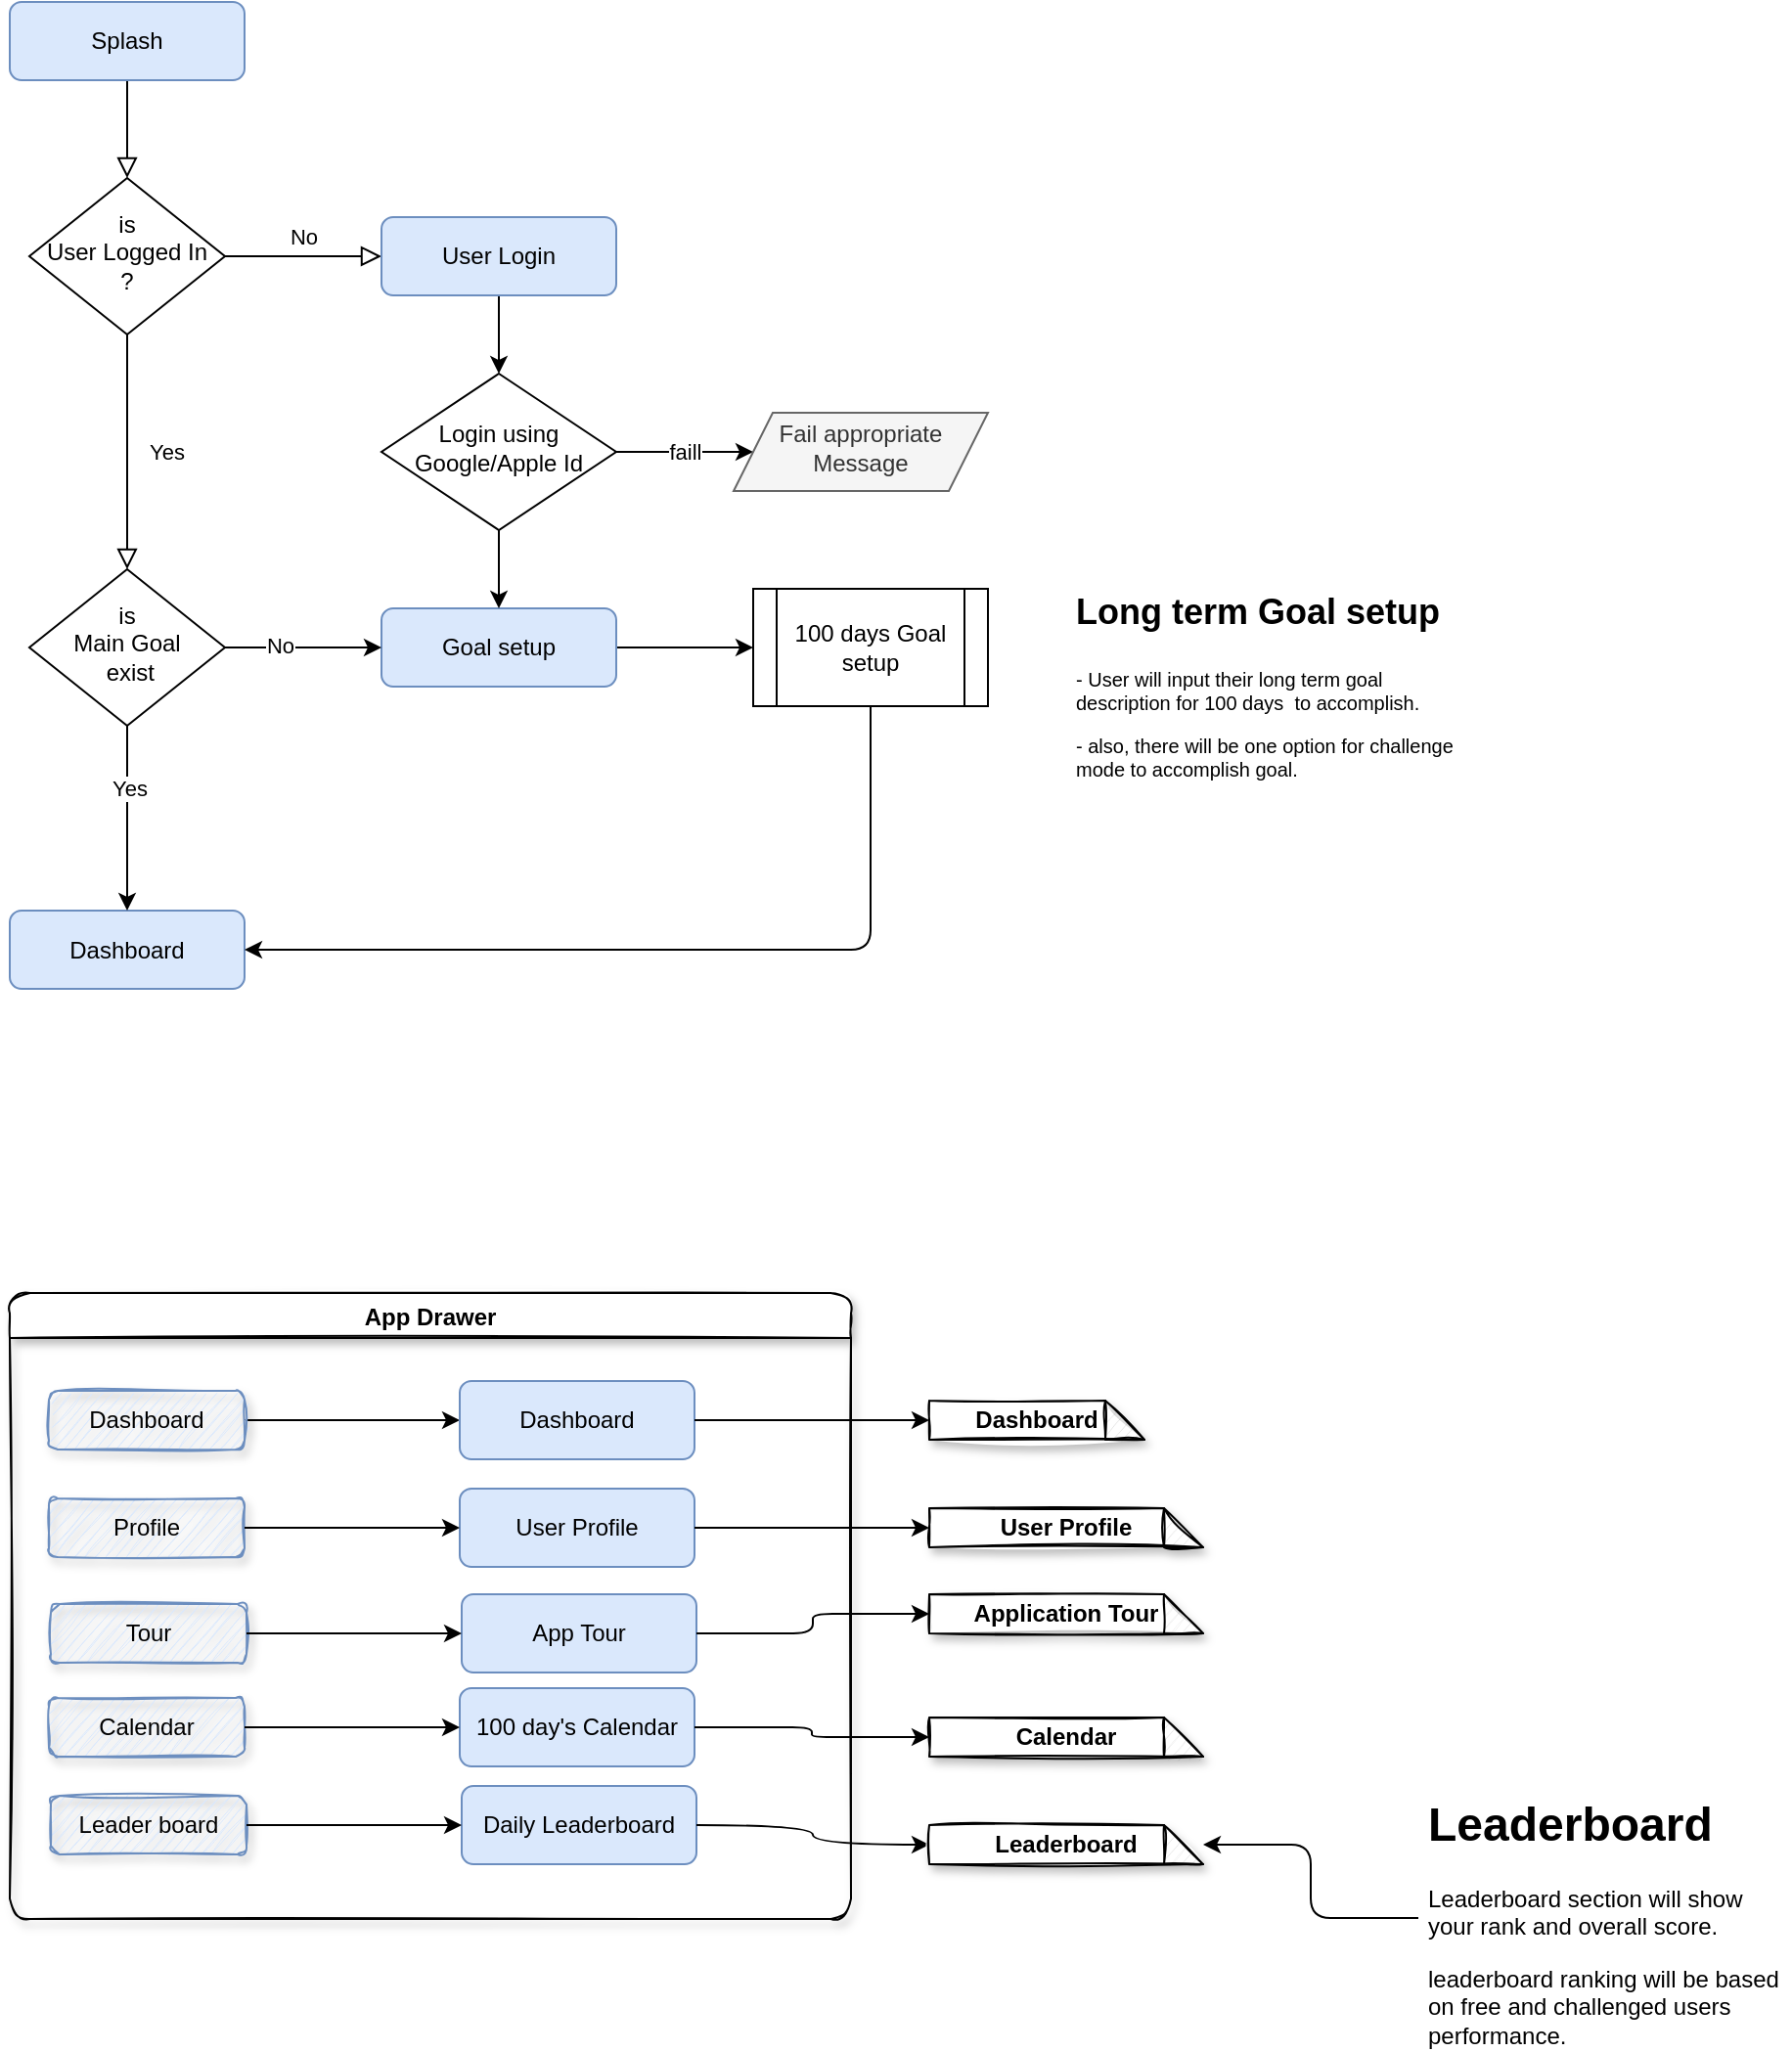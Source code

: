 <mxfile version="14.8.4" type="github" pages="2">
  <diagram id="C5RBs43oDa-KdzZeNtuy" name="Page-1">
    <mxGraphModel dx="829" dy="501" grid="1" gridSize="10" guides="1" tooltips="1" connect="1" arrows="1" fold="1" page="1" pageScale="1" pageWidth="827" pageHeight="1169" math="0" shadow="0">
      <root>
        <mxCell id="WIyWlLk6GJQsqaUBKTNV-0" />
        <mxCell id="WIyWlLk6GJQsqaUBKTNV-1" parent="WIyWlLk6GJQsqaUBKTNV-0" />
        <mxCell id="WIyWlLk6GJQsqaUBKTNV-2" value="" style="rounded=1;html=1;jettySize=auto;orthogonalLoop=1;fontSize=11;endArrow=block;endFill=0;endSize=8;strokeWidth=1;shadow=0;labelBackgroundColor=none;edgeStyle=orthogonalEdgeStyle;" parent="WIyWlLk6GJQsqaUBKTNV-1" source="WIyWlLk6GJQsqaUBKTNV-3" target="WIyWlLk6GJQsqaUBKTNV-6" edge="1">
          <mxGeometry relative="1" as="geometry" />
        </mxCell>
        <mxCell id="WIyWlLk6GJQsqaUBKTNV-3" value="Splash" style="rounded=1;whiteSpace=wrap;html=1;fontSize=12;glass=0;strokeWidth=1;shadow=0;fillColor=#dae8fc;strokeColor=#6c8ebf;" parent="WIyWlLk6GJQsqaUBKTNV-1" vertex="1">
          <mxGeometry x="160" y="80" width="120" height="40" as="geometry" />
        </mxCell>
        <mxCell id="WIyWlLk6GJQsqaUBKTNV-4" value="Yes" style="rounded=1;html=1;jettySize=auto;orthogonalLoop=1;fontSize=11;endArrow=block;endFill=0;endSize=8;strokeWidth=1;shadow=0;labelBackgroundColor=none;edgeStyle=orthogonalEdgeStyle;entryX=0.5;entryY=0;entryDx=0;entryDy=0;entryPerimeter=0;" parent="WIyWlLk6GJQsqaUBKTNV-1" source="WIyWlLk6GJQsqaUBKTNV-6" target="AL4Si43PXEjxfvqcPq0g-20" edge="1">
          <mxGeometry y="20" relative="1" as="geometry">
            <mxPoint as="offset" />
            <mxPoint x="220" y="290" as="targetPoint" />
          </mxGeometry>
        </mxCell>
        <mxCell id="WIyWlLk6GJQsqaUBKTNV-5" value="No" style="edgeStyle=orthogonalEdgeStyle;rounded=1;html=1;jettySize=auto;orthogonalLoop=1;fontSize=11;endArrow=block;endFill=0;endSize=8;strokeWidth=1;shadow=0;labelBackgroundColor=none;" parent="WIyWlLk6GJQsqaUBKTNV-1" source="WIyWlLk6GJQsqaUBKTNV-6" target="WIyWlLk6GJQsqaUBKTNV-7" edge="1">
          <mxGeometry y="10" relative="1" as="geometry">
            <mxPoint as="offset" />
          </mxGeometry>
        </mxCell>
        <mxCell id="WIyWlLk6GJQsqaUBKTNV-6" value="is &lt;br&gt;User Logged In ?" style="rhombus;whiteSpace=wrap;html=1;shadow=0;fontFamily=Helvetica;fontSize=12;align=center;strokeWidth=1;spacing=6;spacingTop=-4;" parent="WIyWlLk6GJQsqaUBKTNV-1" vertex="1">
          <mxGeometry x="170" y="170" width="100" height="80" as="geometry" />
        </mxCell>
        <mxCell id="AL4Si43PXEjxfvqcPq0g-19" style="edgeStyle=orthogonalEdgeStyle;rounded=1;orthogonalLoop=1;jettySize=auto;html=1;exitX=0.5;exitY=1;exitDx=0;exitDy=0;entryX=0.5;entryY=0;entryDx=0;entryDy=0;" parent="WIyWlLk6GJQsqaUBKTNV-1" source="WIyWlLk6GJQsqaUBKTNV-7" target="AL4Si43PXEjxfvqcPq0g-14" edge="1">
          <mxGeometry relative="1" as="geometry" />
        </mxCell>
        <mxCell id="WIyWlLk6GJQsqaUBKTNV-7" value="User Login" style="rounded=1;whiteSpace=wrap;html=1;fontSize=12;glass=0;strokeWidth=1;shadow=0;fillColor=#dae8fc;strokeColor=#6c8ebf;" parent="WIyWlLk6GJQsqaUBKTNV-1" vertex="1">
          <mxGeometry x="350" y="190" width="120" height="40" as="geometry" />
        </mxCell>
        <mxCell id="AL4Si43PXEjxfvqcPq0g-0" value="Dashboard" style="rounded=1;whiteSpace=wrap;html=1;fontSize=12;glass=0;strokeWidth=1;shadow=0;fillColor=#dae8fc;strokeColor=#6c8ebf;" parent="WIyWlLk6GJQsqaUBKTNV-1" vertex="1">
          <mxGeometry x="160" y="544.5" width="120" height="40" as="geometry" />
        </mxCell>
        <mxCell id="AL4Si43PXEjxfvqcPq0g-28" style="edgeStyle=orthogonalEdgeStyle;rounded=0;orthogonalLoop=1;jettySize=auto;html=1;entryX=0;entryY=0.5;entryDx=0;entryDy=0;" parent="WIyWlLk6GJQsqaUBKTNV-1" source="AL4Si43PXEjxfvqcPq0g-13" target="AL4Si43PXEjxfvqcPq0g-27" edge="1">
          <mxGeometry relative="1" as="geometry" />
        </mxCell>
        <mxCell id="AL4Si43PXEjxfvqcPq0g-13" value="Goal setup" style="rounded=1;whiteSpace=wrap;html=1;fontSize=12;glass=0;strokeWidth=1;shadow=0;fillColor=#dae8fc;strokeColor=#6c8ebf;" parent="WIyWlLk6GJQsqaUBKTNV-1" vertex="1">
          <mxGeometry x="350" y="390" width="120" height="40" as="geometry" />
        </mxCell>
        <mxCell id="AL4Si43PXEjxfvqcPq0g-17" value="faill" style="edgeStyle=orthogonalEdgeStyle;rounded=1;orthogonalLoop=1;jettySize=auto;html=1;" parent="WIyWlLk6GJQsqaUBKTNV-1" source="AL4Si43PXEjxfvqcPq0g-14" target="AL4Si43PXEjxfvqcPq0g-16" edge="1">
          <mxGeometry relative="1" as="geometry" />
        </mxCell>
        <mxCell id="AL4Si43PXEjxfvqcPq0g-18" style="edgeStyle=orthogonalEdgeStyle;rounded=1;orthogonalLoop=1;jettySize=auto;html=1;entryX=0.5;entryY=0;entryDx=0;entryDy=0;" parent="WIyWlLk6GJQsqaUBKTNV-1" source="AL4Si43PXEjxfvqcPq0g-14" target="AL4Si43PXEjxfvqcPq0g-13" edge="1">
          <mxGeometry relative="1" as="geometry" />
        </mxCell>
        <mxCell id="AL4Si43PXEjxfvqcPq0g-14" value="Login using Google/Apple Id" style="rhombus;whiteSpace=wrap;html=1;shadow=0;fontFamily=Helvetica;fontSize=12;align=center;strokeWidth=1;spacing=6;spacingTop=-4;" parent="WIyWlLk6GJQsqaUBKTNV-1" vertex="1">
          <mxGeometry x="350" y="270" width="120" height="80" as="geometry" />
        </mxCell>
        <mxCell id="AL4Si43PXEjxfvqcPq0g-16" value="Fail appropriate Message" style="shape=parallelogram;perimeter=parallelogramPerimeter;whiteSpace=wrap;html=1;fixedSize=1;shadow=0;strokeWidth=1;spacing=6;spacingTop=-4;fillColor=#f5f5f5;strokeColor=#666666;fontColor=#333333;" parent="WIyWlLk6GJQsqaUBKTNV-1" vertex="1">
          <mxGeometry x="530" y="290" width="130" height="40" as="geometry" />
        </mxCell>
        <mxCell id="AL4Si43PXEjxfvqcPq0g-23" style="edgeStyle=orthogonalEdgeStyle;rounded=1;orthogonalLoop=1;jettySize=auto;html=1;exitX=0.5;exitY=1;exitDx=0;exitDy=0;entryX=0.5;entryY=0;entryDx=0;entryDy=0;" parent="WIyWlLk6GJQsqaUBKTNV-1" source="AL4Si43PXEjxfvqcPq0g-20" target="AL4Si43PXEjxfvqcPq0g-0" edge="1">
          <mxGeometry relative="1" as="geometry" />
        </mxCell>
        <mxCell id="AL4Si43PXEjxfvqcPq0g-24" value="Yes" style="edgeLabel;html=1;align=center;verticalAlign=middle;resizable=0;points=[];" parent="AL4Si43PXEjxfvqcPq0g-23" vertex="1" connectable="0">
          <mxGeometry x="-0.336" y="1" relative="1" as="geometry">
            <mxPoint as="offset" />
          </mxGeometry>
        </mxCell>
        <mxCell id="AL4Si43PXEjxfvqcPq0g-25" style="edgeStyle=orthogonalEdgeStyle;rounded=1;orthogonalLoop=1;jettySize=auto;html=1;entryX=0;entryY=0.5;entryDx=0;entryDy=0;" parent="WIyWlLk6GJQsqaUBKTNV-1" source="AL4Si43PXEjxfvqcPq0g-20" target="AL4Si43PXEjxfvqcPq0g-13" edge="1">
          <mxGeometry relative="1" as="geometry" />
        </mxCell>
        <mxCell id="AL4Si43PXEjxfvqcPq0g-26" value="No" style="edgeLabel;html=1;align=center;verticalAlign=middle;resizable=0;points=[];" parent="AL4Si43PXEjxfvqcPq0g-25" vertex="1" connectable="0">
          <mxGeometry x="-0.3" y="1" relative="1" as="geometry">
            <mxPoint as="offset" />
          </mxGeometry>
        </mxCell>
        <mxCell id="AL4Si43PXEjxfvqcPq0g-20" value="is&lt;br&gt;Main Goal&lt;br&gt;&amp;nbsp;exist" style="rhombus;whiteSpace=wrap;html=1;shadow=0;fontFamily=Helvetica;fontSize=12;align=center;strokeWidth=1;spacing=6;spacingTop=-4;" parent="WIyWlLk6GJQsqaUBKTNV-1" vertex="1">
          <mxGeometry x="170" y="370" width="100" height="80" as="geometry" />
        </mxCell>
        <mxCell id="AL4Si43PXEjxfvqcPq0g-29" style="edgeStyle=orthogonalEdgeStyle;rounded=1;orthogonalLoop=1;jettySize=auto;html=1;exitX=0.5;exitY=1;exitDx=0;exitDy=0;entryX=1;entryY=0.5;entryDx=0;entryDy=0;" parent="WIyWlLk6GJQsqaUBKTNV-1" source="AL4Si43PXEjxfvqcPq0g-27" target="AL4Si43PXEjxfvqcPq0g-0" edge="1">
          <mxGeometry relative="1" as="geometry" />
        </mxCell>
        <mxCell id="AL4Si43PXEjxfvqcPq0g-27" value="100 days Goal setup" style="shape=process;whiteSpace=wrap;html=1;backgroundOutline=1;" parent="WIyWlLk6GJQsqaUBKTNV-1" vertex="1">
          <mxGeometry x="540" y="380" width="120" height="60" as="geometry" />
        </mxCell>
        <mxCell id="AL4Si43PXEjxfvqcPq0g-30" value="&lt;h1&gt;&lt;font style=&quot;font-size: 18px&quot;&gt;Long term Goal setup&lt;/font&gt;&lt;/h1&gt;&lt;p style=&quot;font-size: 10px&quot;&gt;&lt;font style=&quot;font-size: 10px&quot;&gt;- User will input their long term goal description for 100 days&amp;nbsp; to accomplish.&lt;/font&gt;&lt;/p&gt;&lt;p style=&quot;font-size: 10px&quot;&gt;&lt;font style=&quot;font-size: 10px&quot;&gt;- also, there will be one option for challenge mode to accomplish goal.&lt;/font&gt;&lt;/p&gt;" style="text;html=1;strokeColor=none;fillColor=none;spacing=5;spacingTop=-20;whiteSpace=wrap;overflow=hidden;rounded=0;" parent="WIyWlLk6GJQsqaUBKTNV-1" vertex="1">
          <mxGeometry x="700" y="370" width="210" height="110" as="geometry" />
        </mxCell>
        <mxCell id="AL4Si43PXEjxfvqcPq0g-37" value="App Drawer" style="swimlane;rounded=1;shadow=1;glass=0;sketch=1;" parent="WIyWlLk6GJQsqaUBKTNV-1" vertex="1">
          <mxGeometry x="160" y="740" width="430" height="320" as="geometry">
            <mxRectangle x="170" y="840" width="130" height="23" as="alternateBounds" />
          </mxGeometry>
        </mxCell>
        <mxCell id="AL4Si43PXEjxfvqcPq0g-42" style="edgeStyle=orthogonalEdgeStyle;orthogonalLoop=1;jettySize=auto;html=1;exitX=1;exitY=0.5;exitDx=0;exitDy=0;entryX=0;entryY=0.5;entryDx=0;entryDy=0;curved=1;" parent="AL4Si43PXEjxfvqcPq0g-37" source="AL4Si43PXEjxfvqcPq0g-6" target="AL4Si43PXEjxfvqcPq0g-41" edge="1">
          <mxGeometry relative="1" as="geometry" />
        </mxCell>
        <mxCell id="AL4Si43PXEjxfvqcPq0g-6" value="Dashboard" style="whiteSpace=wrap;html=1;fillColor=#dae8fc;strokeColor=#6c8ebf;rounded=1;glass=0;shadow=1;sketch=1;" parent="AL4Si43PXEjxfvqcPq0g-37" vertex="1">
          <mxGeometry x="20" y="50" width="100" height="30" as="geometry" />
        </mxCell>
        <mxCell id="AL4Si43PXEjxfvqcPq0g-41" value="Dashboard" style="rounded=1;whiteSpace=wrap;html=1;fontSize=12;glass=0;strokeWidth=1;shadow=0;fillColor=#dae8fc;strokeColor=#6c8ebf;" parent="AL4Si43PXEjxfvqcPq0g-37" vertex="1">
          <mxGeometry x="230" y="45" width="120" height="40" as="geometry" />
        </mxCell>
        <mxCell id="AL4Si43PXEjxfvqcPq0g-49" value="Calendar" style="whiteSpace=wrap;html=1;fillColor=#dae8fc;strokeColor=#6c8ebf;rounded=1;glass=0;shadow=1;sketch=1;" parent="AL4Si43PXEjxfvqcPq0g-37" vertex="1">
          <mxGeometry x="20" y="207" width="100" height="30" as="geometry" />
        </mxCell>
        <mxCell id="AL4Si43PXEjxfvqcPq0g-50" value="100 day&#39;s Calendar" style="rounded=1;whiteSpace=wrap;html=1;fontSize=12;glass=0;strokeWidth=1;shadow=0;fillColor=#dae8fc;strokeColor=#6c8ebf;" parent="AL4Si43PXEjxfvqcPq0g-37" vertex="1">
          <mxGeometry x="230" y="202" width="120" height="40" as="geometry" />
        </mxCell>
        <mxCell id="AL4Si43PXEjxfvqcPq0g-48" style="edgeStyle=orthogonalEdgeStyle;orthogonalLoop=1;jettySize=auto;html=1;exitX=1;exitY=0.5;exitDx=0;exitDy=0;entryX=0;entryY=0.5;entryDx=0;entryDy=0;curved=1;" parent="AL4Si43PXEjxfvqcPq0g-37" source="AL4Si43PXEjxfvqcPq0g-49" target="AL4Si43PXEjxfvqcPq0g-50" edge="1">
          <mxGeometry relative="1" as="geometry" />
        </mxCell>
        <mxCell id="AL4Si43PXEjxfvqcPq0g-44" value="Tour" style="whiteSpace=wrap;html=1;fillColor=#dae8fc;strokeColor=#6c8ebf;rounded=1;glass=0;shadow=1;sketch=1;" parent="AL4Si43PXEjxfvqcPq0g-37" vertex="1">
          <mxGeometry x="21" y="159" width="100" height="30" as="geometry" />
        </mxCell>
        <mxCell id="AL4Si43PXEjxfvqcPq0g-45" value="App Tour" style="rounded=1;whiteSpace=wrap;html=1;fontSize=12;glass=0;strokeWidth=1;shadow=0;fillColor=#dae8fc;strokeColor=#6c8ebf;" parent="AL4Si43PXEjxfvqcPq0g-37" vertex="1">
          <mxGeometry x="231" y="154" width="120" height="40" as="geometry" />
        </mxCell>
        <mxCell id="AL4Si43PXEjxfvqcPq0g-43" style="edgeStyle=orthogonalEdgeStyle;orthogonalLoop=1;jettySize=auto;html=1;exitX=1;exitY=0.5;exitDx=0;exitDy=0;entryX=0;entryY=0.5;entryDx=0;entryDy=0;curved=1;" parent="AL4Si43PXEjxfvqcPq0g-37" source="AL4Si43PXEjxfvqcPq0g-44" target="AL4Si43PXEjxfvqcPq0g-45" edge="1">
          <mxGeometry relative="1" as="geometry" />
        </mxCell>
        <mxCell id="26RGHLy_EIvh3ak4dH7Z-0" value="Leader board" style="whiteSpace=wrap;html=1;fillColor=#dae8fc;strokeColor=#6c8ebf;rounded=1;glass=0;shadow=1;sketch=1;" vertex="1" parent="AL4Si43PXEjxfvqcPq0g-37">
          <mxGeometry x="21" y="257" width="100" height="30" as="geometry" />
        </mxCell>
        <mxCell id="26RGHLy_EIvh3ak4dH7Z-1" value="Daily Leaderboard" style="rounded=1;whiteSpace=wrap;html=1;fontSize=12;glass=0;strokeWidth=1;shadow=0;fillColor=#dae8fc;strokeColor=#6c8ebf;" vertex="1" parent="AL4Si43PXEjxfvqcPq0g-37">
          <mxGeometry x="231" y="252" width="120" height="40" as="geometry" />
        </mxCell>
        <mxCell id="26RGHLy_EIvh3ak4dH7Z-2" style="edgeStyle=orthogonalEdgeStyle;orthogonalLoop=1;jettySize=auto;html=1;exitX=1;exitY=0.5;exitDx=0;exitDy=0;entryX=0;entryY=0.5;entryDx=0;entryDy=0;curved=1;" edge="1" parent="AL4Si43PXEjxfvqcPq0g-37" source="26RGHLy_EIvh3ak4dH7Z-0" target="26RGHLy_EIvh3ak4dH7Z-1">
          <mxGeometry relative="1" as="geometry" />
        </mxCell>
        <mxCell id="oykxdmFOVGvdL7UeuPt0-1" value="Profile" style="whiteSpace=wrap;html=1;fillColor=#dae8fc;strokeColor=#6c8ebf;rounded=1;glass=0;shadow=1;sketch=1;" vertex="1" parent="AL4Si43PXEjxfvqcPq0g-37">
          <mxGeometry x="20" y="105" width="100" height="30" as="geometry" />
        </mxCell>
        <mxCell id="oykxdmFOVGvdL7UeuPt0-2" value="User Profile" style="rounded=1;whiteSpace=wrap;html=1;fontSize=12;glass=0;strokeWidth=1;shadow=0;fillColor=#dae8fc;strokeColor=#6c8ebf;" vertex="1" parent="AL4Si43PXEjxfvqcPq0g-37">
          <mxGeometry x="230" y="100" width="120" height="40" as="geometry" />
        </mxCell>
        <mxCell id="oykxdmFOVGvdL7UeuPt0-0" style="edgeStyle=orthogonalEdgeStyle;orthogonalLoop=1;jettySize=auto;html=1;exitX=1;exitY=0.5;exitDx=0;exitDy=0;entryX=0;entryY=0.5;entryDx=0;entryDy=0;curved=1;" edge="1" parent="AL4Si43PXEjxfvqcPq0g-37" source="oykxdmFOVGvdL7UeuPt0-1" target="oykxdmFOVGvdL7UeuPt0-2">
          <mxGeometry relative="1" as="geometry" />
        </mxCell>
        <mxCell id="AL4Si43PXEjxfvqcPq0g-71" style="edgeStyle=orthogonalEdgeStyle;rounded=1;orthogonalLoop=1;jettySize=auto;html=1;entryX=0;entryY=0.5;entryDx=0;entryDy=0;entryPerimeter=0;" parent="WIyWlLk6GJQsqaUBKTNV-1" source="AL4Si43PXEjxfvqcPq0g-45" target="AL4Si43PXEjxfvqcPq0g-64" edge="1">
          <mxGeometry relative="1" as="geometry" />
        </mxCell>
        <mxCell id="AL4Si43PXEjxfvqcPq0g-51" value="&lt;b&gt;Dashboard&lt;/b&gt;" style="shape=note;whiteSpace=wrap;html=1;backgroundOutline=1;darkOpacity=0.05;rounded=1;shadow=1;glass=0;sketch=1;container=1;align=center;size=20;" parent="WIyWlLk6GJQsqaUBKTNV-1" vertex="1" collapsed="1">
          <mxGeometry x="630" y="795" width="110" height="20" as="geometry">
            <mxRectangle x="630" y="760" width="281" height="420" as="alternateBounds" />
          </mxGeometry>
        </mxCell>
        <mxCell id="AL4Si43PXEjxfvqcPq0g-52" value="Today Task" style="swimlane;fontStyle=0;childLayout=stackLayout;horizontal=1;startSize=26;horizontalStack=0;resizeParent=1;resizeParentMax=0;resizeLast=0;collapsible=1;marginBottom=0;rounded=1;shadow=1;glass=0;sketch=1;" parent="AL4Si43PXEjxfvqcPq0g-51" vertex="1">
          <mxGeometry x="30" y="56" width="220" height="104" as="geometry" />
        </mxCell>
        <mxCell id="AL4Si43PXEjxfvqcPq0g-53" value="Task 1" style="text;strokeColor=none;fillColor=none;align=left;verticalAlign=top;spacingLeft=4;spacingRight=4;overflow=hidden;rotatable=0;points=[[0,0.5],[1,0.5]];portConstraint=eastwest;" parent="AL4Si43PXEjxfvqcPq0g-52" vertex="1">
          <mxGeometry y="26" width="220" height="26" as="geometry" />
        </mxCell>
        <mxCell id="AL4Si43PXEjxfvqcPq0g-54" value="Task 2" style="text;strokeColor=none;fillColor=none;align=left;verticalAlign=top;spacingLeft=4;spacingRight=4;overflow=hidden;rotatable=0;points=[[0,0.5],[1,0.5]];portConstraint=eastwest;" parent="AL4Si43PXEjxfvqcPq0g-52" vertex="1">
          <mxGeometry y="52" width="220" height="26" as="geometry" />
        </mxCell>
        <mxCell id="AL4Si43PXEjxfvqcPq0g-55" value="Task 3" style="text;strokeColor=none;fillColor=none;align=left;verticalAlign=top;spacingLeft=4;spacingRight=4;overflow=hidden;rotatable=0;points=[[0,0.5],[1,0.5]];portConstraint=eastwest;" parent="AL4Si43PXEjxfvqcPq0g-52" vertex="1">
          <mxGeometry y="78" width="220" height="26" as="geometry" />
        </mxCell>
        <mxCell id="AL4Si43PXEjxfvqcPq0g-56" value="Repeatation" style="strokeWidth=2;html=1;shape=mxgraph.flowchart.terminator;whiteSpace=wrap;rounded=1;shadow=1;glass=0;sketch=1;" parent="AL4Si43PXEjxfvqcPq0g-51" vertex="1">
          <mxGeometry x="65" y="200" width="150" height="40" as="geometry" />
        </mxCell>
        <mxCell id="AL4Si43PXEjxfvqcPq0g-60" value="You can add Evening goal after adding your repeatation section." style="text;html=1;strokeColor=none;fillColor=none;align=left;verticalAlign=middle;whiteSpace=wrap;rounded=0;shadow=1;glass=0;sketch=1;" parent="AL4Si43PXEjxfvqcPq0g-51" vertex="1">
          <mxGeometry x="30" y="270" width="190" height="70" as="geometry" />
        </mxCell>
        <mxCell id="AL4Si43PXEjxfvqcPq0g-63" style="edgeStyle=orthogonalEdgeStyle;rounded=1;orthogonalLoop=1;jettySize=auto;html=1;entryX=0;entryY=0.5;entryDx=0;entryDy=0;entryPerimeter=0;" parent="WIyWlLk6GJQsqaUBKTNV-1" source="AL4Si43PXEjxfvqcPq0g-41" target="AL4Si43PXEjxfvqcPq0g-51" edge="1">
          <mxGeometry relative="1" as="geometry" />
        </mxCell>
        <mxCell id="AL4Si43PXEjxfvqcPq0g-64" value="&lt;b&gt;Application Tour&lt;/b&gt;" style="shape=note;whiteSpace=wrap;html=1;backgroundOutline=1;darkOpacity=0.05;rounded=1;shadow=1;glass=0;sketch=1;container=1;align=center;size=20;" parent="WIyWlLk6GJQsqaUBKTNV-1" vertex="1" collapsed="1">
          <mxGeometry x="630" y="894" width="140" height="20" as="geometry">
            <mxRectangle x="630" y="817" width="281" height="420" as="alternateBounds" />
          </mxGeometry>
        </mxCell>
        <mxCell id="AL4Si43PXEjxfvqcPq0g-70" value="This screen will show up overview of app and how you can use app to accomplish the goal.&lt;br&gt;&lt;br&gt;Which is having one example of 1st day and 10 day review example.&lt;br&gt;" style="text;html=1;strokeColor=none;fillColor=none;align=left;verticalAlign=middle;whiteSpace=wrap;rounded=0;shadow=1;glass=0;sketch=1;" parent="AL4Si43PXEjxfvqcPq0g-64" vertex="1">
          <mxGeometry x="30" y="43" width="190" height="107" as="geometry" />
        </mxCell>
        <mxCell id="AL4Si43PXEjxfvqcPq0g-72" value="&lt;b&gt;Calendar&lt;/b&gt;" style="shape=note;whiteSpace=wrap;html=1;backgroundOutline=1;darkOpacity=0.05;rounded=1;shadow=1;glass=0;sketch=1;container=1;align=center;size=20;" parent="WIyWlLk6GJQsqaUBKTNV-1" vertex="1" collapsed="1">
          <mxGeometry x="630" y="957" width="140" height="20" as="geometry">
            <mxRectangle x="630" y="880" width="281" height="420" as="alternateBounds" />
          </mxGeometry>
        </mxCell>
        <mxCell id="AL4Si43PXEjxfvqcPq0g-74" value="Calendar" style="shape=table;startSize=30;container=1;collapsible=0;childLayout=tableLayout;fontStyle=1;align=center;rounded=1;shadow=1;glass=0;sketch=1;jiggle=0.5;arcSize=15;labelBackgroundColor=#ffffff;" parent="AL4Si43PXEjxfvqcPq0g-72" vertex="1">
          <mxGeometry x="20" y="50" width="240" height="350" as="geometry" />
        </mxCell>
        <mxCell id="AL4Si43PXEjxfvqcPq0g-75" value="" style="shape=partialRectangle;html=1;whiteSpace=wrap;collapsible=0;dropTarget=0;pointerEvents=0;fillColor=none;top=0;left=0;bottom=0;right=0;points=[[0,0.5],[1,0.5]];portConstraint=eastwest;" parent="AL4Si43PXEjxfvqcPq0g-74" vertex="1">
          <mxGeometry y="30" width="240" height="40" as="geometry" />
        </mxCell>
        <mxCell id="AL4Si43PXEjxfvqcPq0g-76" value="1" style="shape=partialRectangle;html=1;whiteSpace=wrap;connectable=0;fillColor=none;top=0;left=0;bottom=0;right=0;overflow=hidden;" parent="AL4Si43PXEjxfvqcPq0g-75" vertex="1">
          <mxGeometry width="60" height="40" as="geometry" />
        </mxCell>
        <mxCell id="AL4Si43PXEjxfvqcPq0g-77" value="2" style="shape=partialRectangle;html=1;whiteSpace=wrap;connectable=0;fillColor=none;top=0;left=0;bottom=0;right=0;overflow=hidden;" parent="AL4Si43PXEjxfvqcPq0g-75" vertex="1">
          <mxGeometry x="60" width="60" height="40" as="geometry" />
        </mxCell>
        <mxCell id="AL4Si43PXEjxfvqcPq0g-78" value="3" style="shape=partialRectangle;html=1;whiteSpace=wrap;connectable=0;fillColor=none;top=0;left=0;bottom=0;right=0;overflow=hidden;" parent="AL4Si43PXEjxfvqcPq0g-75" vertex="1">
          <mxGeometry x="120" width="60" height="40" as="geometry" />
        </mxCell>
        <mxCell id="AL4Si43PXEjxfvqcPq0g-121" value="4" style="shape=partialRectangle;html=1;whiteSpace=wrap;connectable=0;fillColor=none;top=0;left=0;bottom=0;right=0;overflow=hidden;" parent="AL4Si43PXEjxfvqcPq0g-75" vertex="1">
          <mxGeometry x="180" width="60" height="40" as="geometry" />
        </mxCell>
        <mxCell id="AL4Si43PXEjxfvqcPq0g-79" value="" style="shape=partialRectangle;html=1;whiteSpace=wrap;collapsible=0;dropTarget=0;pointerEvents=0;fillColor=none;top=0;left=0;bottom=0;right=0;points=[[0,0.5],[1,0.5]];portConstraint=eastwest;" parent="AL4Si43PXEjxfvqcPq0g-74" vertex="1">
          <mxGeometry y="70" width="240" height="40" as="geometry" />
        </mxCell>
        <mxCell id="AL4Si43PXEjxfvqcPq0g-80" value="5" style="shape=partialRectangle;html=1;whiteSpace=wrap;connectable=0;fillColor=none;top=0;left=0;bottom=0;right=0;overflow=hidden;" parent="AL4Si43PXEjxfvqcPq0g-79" vertex="1">
          <mxGeometry width="60" height="40" as="geometry" />
        </mxCell>
        <mxCell id="AL4Si43PXEjxfvqcPq0g-81" value="6" style="shape=partialRectangle;html=1;whiteSpace=wrap;connectable=0;fillColor=none;top=0;left=0;bottom=0;right=0;overflow=hidden;" parent="AL4Si43PXEjxfvqcPq0g-79" vertex="1">
          <mxGeometry x="60" width="60" height="40" as="geometry" />
        </mxCell>
        <mxCell id="AL4Si43PXEjxfvqcPq0g-82" value="7" style="shape=partialRectangle;html=1;whiteSpace=wrap;connectable=0;fillColor=none;top=0;left=0;bottom=0;right=0;overflow=hidden;" parent="AL4Si43PXEjxfvqcPq0g-79" vertex="1">
          <mxGeometry x="120" width="60" height="40" as="geometry" />
        </mxCell>
        <mxCell id="AL4Si43PXEjxfvqcPq0g-122" value="8" style="shape=partialRectangle;html=1;whiteSpace=wrap;connectable=0;fillColor=none;top=0;left=0;bottom=0;right=0;overflow=hidden;" parent="AL4Si43PXEjxfvqcPq0g-79" vertex="1">
          <mxGeometry x="180" width="60" height="40" as="geometry" />
        </mxCell>
        <mxCell id="AL4Si43PXEjxfvqcPq0g-83" value="" style="shape=partialRectangle;html=1;whiteSpace=wrap;collapsible=0;dropTarget=0;pointerEvents=0;fillColor=none;top=0;left=0;bottom=0;right=0;points=[[0,0.5],[1,0.5]];portConstraint=eastwest;" parent="AL4Si43PXEjxfvqcPq0g-74" vertex="1">
          <mxGeometry y="110" width="240" height="40" as="geometry" />
        </mxCell>
        <mxCell id="AL4Si43PXEjxfvqcPq0g-84" value="9" style="shape=partialRectangle;html=1;whiteSpace=wrap;connectable=0;fillColor=none;top=0;left=0;bottom=0;right=0;overflow=hidden;" parent="AL4Si43PXEjxfvqcPq0g-83" vertex="1">
          <mxGeometry width="60" height="40" as="geometry" />
        </mxCell>
        <mxCell id="AL4Si43PXEjxfvqcPq0g-85" value="10" style="shape=partialRectangle;html=1;whiteSpace=wrap;connectable=0;top=0;left=0;bottom=0;right=0;overflow=hidden;fillColor=#CCCCCC;" parent="AL4Si43PXEjxfvqcPq0g-83" vertex="1">
          <mxGeometry x="60" width="60" height="40" as="geometry" />
        </mxCell>
        <mxCell id="AL4Si43PXEjxfvqcPq0g-86" value="11" style="shape=partialRectangle;html=1;whiteSpace=wrap;connectable=0;fillColor=none;top=0;left=0;bottom=0;right=0;overflow=hidden;" parent="AL4Si43PXEjxfvqcPq0g-83" vertex="1">
          <mxGeometry x="120" width="60" height="40" as="geometry" />
        </mxCell>
        <mxCell id="AL4Si43PXEjxfvqcPq0g-123" value="12" style="shape=partialRectangle;html=1;whiteSpace=wrap;connectable=0;fillColor=none;top=0;left=0;bottom=0;right=0;overflow=hidden;" parent="AL4Si43PXEjxfvqcPq0g-83" vertex="1">
          <mxGeometry x="180" width="60" height="40" as="geometry" />
        </mxCell>
        <mxCell id="AL4Si43PXEjxfvqcPq0g-117" style="shape=partialRectangle;html=1;whiteSpace=wrap;collapsible=0;dropTarget=0;pointerEvents=0;fillColor=none;top=0;left=0;bottom=0;right=0;points=[[0,0.5],[1,0.5]];portConstraint=eastwest;" parent="AL4Si43PXEjxfvqcPq0g-74" vertex="1">
          <mxGeometry y="150" width="240" height="40" as="geometry" />
        </mxCell>
        <mxCell id="AL4Si43PXEjxfvqcPq0g-118" value="13" style="shape=partialRectangle;html=1;whiteSpace=wrap;connectable=0;fillColor=none;top=0;left=0;bottom=0;right=0;overflow=hidden;" parent="AL4Si43PXEjxfvqcPq0g-117" vertex="1">
          <mxGeometry width="60" height="40" as="geometry" />
        </mxCell>
        <mxCell id="AL4Si43PXEjxfvqcPq0g-119" value="14" style="shape=partialRectangle;html=1;whiteSpace=wrap;connectable=0;fillColor=none;top=0;left=0;bottom=0;right=0;overflow=hidden;" parent="AL4Si43PXEjxfvqcPq0g-117" vertex="1">
          <mxGeometry x="60" width="60" height="40" as="geometry" />
        </mxCell>
        <mxCell id="AL4Si43PXEjxfvqcPq0g-120" value="15" style="shape=partialRectangle;html=1;whiteSpace=wrap;connectable=0;fillColor=none;top=0;left=0;bottom=0;right=0;overflow=hidden;" parent="AL4Si43PXEjxfvqcPq0g-117" vertex="1">
          <mxGeometry x="120" width="60" height="40" as="geometry" />
        </mxCell>
        <mxCell id="AL4Si43PXEjxfvqcPq0g-124" value="16" style="shape=partialRectangle;html=1;whiteSpace=wrap;connectable=0;fillColor=none;top=0;left=0;bottom=0;right=0;overflow=hidden;" parent="AL4Si43PXEjxfvqcPq0g-117" vertex="1">
          <mxGeometry x="180" width="60" height="40" as="geometry" />
        </mxCell>
        <mxCell id="AL4Si43PXEjxfvqcPq0g-113" style="shape=partialRectangle;html=1;whiteSpace=wrap;collapsible=0;dropTarget=0;pointerEvents=0;fillColor=none;top=0;left=0;bottom=0;right=0;points=[[0,0.5],[1,0.5]];portConstraint=eastwest;" parent="AL4Si43PXEjxfvqcPq0g-74" vertex="1">
          <mxGeometry y="190" width="240" height="40" as="geometry" />
        </mxCell>
        <mxCell id="AL4Si43PXEjxfvqcPq0g-114" value="17" style="shape=partialRectangle;html=1;whiteSpace=wrap;connectable=0;fillColor=none;top=0;left=0;bottom=0;right=0;overflow=hidden;" parent="AL4Si43PXEjxfvqcPq0g-113" vertex="1">
          <mxGeometry width="60" height="40" as="geometry" />
        </mxCell>
        <mxCell id="AL4Si43PXEjxfvqcPq0g-115" value="18" style="shape=partialRectangle;html=1;whiteSpace=wrap;connectable=0;fillColor=none;top=0;left=0;bottom=0;right=0;overflow=hidden;" parent="AL4Si43PXEjxfvqcPq0g-113" vertex="1">
          <mxGeometry x="60" width="60" height="40" as="geometry" />
        </mxCell>
        <mxCell id="AL4Si43PXEjxfvqcPq0g-116" value="19" style="shape=partialRectangle;html=1;whiteSpace=wrap;connectable=0;fillColor=none;top=0;left=0;bottom=0;right=0;overflow=hidden;" parent="AL4Si43PXEjxfvqcPq0g-113" vertex="1">
          <mxGeometry x="120" width="60" height="40" as="geometry" />
        </mxCell>
        <mxCell id="AL4Si43PXEjxfvqcPq0g-125" value="&lt;span style=&quot;&quot;&gt;20&lt;/span&gt;" style="shape=partialRectangle;html=1;connectable=0;top=0;left=0;bottom=0;right=0;overflow=hidden;labelBackgroundColor=#B3B3B3;labelBorderColor=none;fillColor=#CCCCCC;" parent="AL4Si43PXEjxfvqcPq0g-113" vertex="1">
          <mxGeometry x="180" width="60" height="40" as="geometry" />
        </mxCell>
        <mxCell id="AL4Si43PXEjxfvqcPq0g-109" style="shape=partialRectangle;html=1;whiteSpace=wrap;collapsible=0;dropTarget=0;pointerEvents=0;fillColor=none;top=0;left=0;bottom=0;right=0;points=[[0,0.5],[1,0.5]];portConstraint=eastwest;" parent="AL4Si43PXEjxfvqcPq0g-74" vertex="1">
          <mxGeometry y="230" width="240" height="40" as="geometry" />
        </mxCell>
        <mxCell id="AL4Si43PXEjxfvqcPq0g-110" value="21" style="shape=partialRectangle;html=1;whiteSpace=wrap;connectable=0;fillColor=none;top=0;left=0;bottom=0;right=0;overflow=hidden;" parent="AL4Si43PXEjxfvqcPq0g-109" vertex="1">
          <mxGeometry width="60" height="40" as="geometry" />
        </mxCell>
        <mxCell id="AL4Si43PXEjxfvqcPq0g-111" value="22" style="shape=partialRectangle;html=1;whiteSpace=wrap;connectable=0;fillColor=none;top=0;left=0;bottom=0;right=0;overflow=hidden;" parent="AL4Si43PXEjxfvqcPq0g-109" vertex="1">
          <mxGeometry x="60" width="60" height="40" as="geometry" />
        </mxCell>
        <mxCell id="AL4Si43PXEjxfvqcPq0g-112" value="23" style="shape=partialRectangle;html=1;whiteSpace=wrap;connectable=0;fillColor=none;top=0;left=0;bottom=0;right=0;overflow=hidden;" parent="AL4Si43PXEjxfvqcPq0g-109" vertex="1">
          <mxGeometry x="120" width="60" height="40" as="geometry" />
        </mxCell>
        <mxCell id="AL4Si43PXEjxfvqcPq0g-126" value="24" style="shape=partialRectangle;html=1;whiteSpace=wrap;connectable=0;fillColor=none;top=0;left=0;bottom=0;right=0;overflow=hidden;" parent="AL4Si43PXEjxfvqcPq0g-109" vertex="1">
          <mxGeometry x="180" width="60" height="40" as="geometry" />
        </mxCell>
        <mxCell id="AL4Si43PXEjxfvqcPq0g-105" style="shape=partialRectangle;html=1;whiteSpace=wrap;collapsible=0;dropTarget=0;pointerEvents=0;fillColor=none;top=0;left=0;bottom=0;right=0;points=[[0,0.5],[1,0.5]];portConstraint=eastwest;" parent="AL4Si43PXEjxfvqcPq0g-74" vertex="1">
          <mxGeometry y="270" width="240" height="40" as="geometry" />
        </mxCell>
        <mxCell id="AL4Si43PXEjxfvqcPq0g-106" value="25" style="shape=partialRectangle;html=1;whiteSpace=wrap;connectable=0;fillColor=none;top=0;left=0;bottom=0;right=0;overflow=hidden;" parent="AL4Si43PXEjxfvqcPq0g-105" vertex="1">
          <mxGeometry width="60" height="40" as="geometry" />
        </mxCell>
        <mxCell id="AL4Si43PXEjxfvqcPq0g-107" value="26" style="shape=partialRectangle;html=1;whiteSpace=wrap;connectable=0;fillColor=none;top=0;left=0;bottom=0;right=0;overflow=hidden;" parent="AL4Si43PXEjxfvqcPq0g-105" vertex="1">
          <mxGeometry x="60" width="60" height="40" as="geometry" />
        </mxCell>
        <mxCell id="AL4Si43PXEjxfvqcPq0g-108" value="27" style="shape=partialRectangle;html=1;whiteSpace=wrap;connectable=0;fillColor=none;top=0;left=0;bottom=0;right=0;overflow=hidden;" parent="AL4Si43PXEjxfvqcPq0g-105" vertex="1">
          <mxGeometry x="120" width="60" height="40" as="geometry" />
        </mxCell>
        <mxCell id="AL4Si43PXEjxfvqcPq0g-127" value="28" style="shape=partialRectangle;html=1;whiteSpace=wrap;connectable=0;fillColor=none;top=0;left=0;bottom=0;right=0;overflow=hidden;" parent="AL4Si43PXEjxfvqcPq0g-105" vertex="1">
          <mxGeometry x="180" width="60" height="40" as="geometry" />
        </mxCell>
        <mxCell id="AL4Si43PXEjxfvqcPq0g-101" style="shape=partialRectangle;html=1;whiteSpace=wrap;collapsible=0;dropTarget=0;pointerEvents=0;fillColor=none;top=0;left=0;bottom=0;right=0;points=[[0,0.5],[1,0.5]];portConstraint=eastwest;" parent="AL4Si43PXEjxfvqcPq0g-74" vertex="1">
          <mxGeometry y="310" width="240" height="40" as="geometry" />
        </mxCell>
        <mxCell id="AL4Si43PXEjxfvqcPq0g-102" value="29" style="shape=partialRectangle;html=1;whiteSpace=wrap;connectable=0;fillColor=none;top=0;left=0;bottom=0;right=0;overflow=hidden;" parent="AL4Si43PXEjxfvqcPq0g-101" vertex="1">
          <mxGeometry width="60" height="40" as="geometry" />
        </mxCell>
        <mxCell id="AL4Si43PXEjxfvqcPq0g-103" value="30" style="shape=partialRectangle;html=1;whiteSpace=wrap;connectable=0;top=0;left=0;bottom=0;right=0;overflow=hidden;fillColor=#CCCCCC;" parent="AL4Si43PXEjxfvqcPq0g-101" vertex="1">
          <mxGeometry x="60" width="60" height="40" as="geometry" />
        </mxCell>
        <mxCell id="AL4Si43PXEjxfvqcPq0g-104" value="31" style="shape=partialRectangle;html=1;whiteSpace=wrap;connectable=0;fillColor=none;top=0;left=0;bottom=0;right=0;overflow=hidden;" parent="AL4Si43PXEjxfvqcPq0g-101" vertex="1">
          <mxGeometry x="120" width="60" height="40" as="geometry" />
        </mxCell>
        <mxCell id="AL4Si43PXEjxfvqcPq0g-128" value="32" style="shape=partialRectangle;html=1;whiteSpace=wrap;connectable=0;fillColor=none;top=0;left=0;bottom=0;right=0;overflow=hidden;" parent="AL4Si43PXEjxfvqcPq0g-101" vertex="1">
          <mxGeometry x="180" width="60" height="40" as="geometry" />
        </mxCell>
        <mxCell id="AL4Si43PXEjxfvqcPq0g-129" style="edgeStyle=orthogonalEdgeStyle;rounded=1;orthogonalLoop=1;jettySize=auto;html=1;exitX=1;exitY=0.5;exitDx=0;exitDy=0;entryX=0;entryY=0.5;entryDx=0;entryDy=0;entryPerimeter=0;fontColor=#000000;startSize=30;" parent="WIyWlLk6GJQsqaUBKTNV-1" source="AL4Si43PXEjxfvqcPq0g-50" target="AL4Si43PXEjxfvqcPq0g-72" edge="1">
          <mxGeometry relative="1" as="geometry" />
        </mxCell>
        <mxCell id="26RGHLy_EIvh3ak4dH7Z-45" style="edgeStyle=orthogonalEdgeStyle;orthogonalLoop=1;jettySize=auto;html=1;entryX=0;entryY=0.5;entryDx=0;entryDy=0;entryPerimeter=0;curved=1;" edge="1" parent="WIyWlLk6GJQsqaUBKTNV-1" source="26RGHLy_EIvh3ak4dH7Z-1" target="26RGHLy_EIvh3ak4dH7Z-3">
          <mxGeometry relative="1" as="geometry" />
        </mxCell>
        <mxCell id="26RGHLy_EIvh3ak4dH7Z-3" value="&lt;b&gt;Leaderboard&lt;/b&gt;" style="shape=note;whiteSpace=wrap;html=1;backgroundOutline=1;darkOpacity=0.05;rounded=1;shadow=1;glass=0;sketch=1;container=1;align=center;size=20;" vertex="1" collapsed="1" parent="WIyWlLk6GJQsqaUBKTNV-1">
          <mxGeometry x="630" y="1012" width="140" height="20" as="geometry">
            <mxRectangle x="630" y="935" width="281" height="420" as="alternateBounds" />
          </mxGeometry>
        </mxCell>
        <mxCell id="26RGHLy_EIvh3ak4dH7Z-46" value="" style="shape=image;html=1;verticalAlign=top;verticalLabelPosition=bottom;labelBackgroundColor=#ffffff;imageAspect=0;aspect=fixed;image=https://cdn0.iconfinder.com/data/icons/web-development-and-studio/512/63_Winner_Business_finish_leader_leadership_man_race-128.png" vertex="1" parent="26RGHLy_EIvh3ak4dH7Z-3">
          <mxGeometry x="103" y="25" width="75" height="75" as="geometry" />
        </mxCell>
        <mxCell id="26RGHLy_EIvh3ak4dH7Z-47" value="" style="html=1;shadow=0;dashed=0;shape=mxgraph.bootstrap.rrect;rSize=5;strokeColor=#DFDFDF;html=1;whiteSpace=wrap;fillColor=#FFFFFF;fontColor=#000000;" vertex="1" parent="26RGHLy_EIvh3ak4dH7Z-3">
          <mxGeometry x="40.5" y="105" width="200" height="150" as="geometry" />
        </mxCell>
        <mxCell id="26RGHLy_EIvh3ak4dH7Z-48" value="Cras justo odio" style="html=1;shadow=0;dashed=0;shape=mxgraph.bootstrap.topButton;rSize=5;strokeColor=none;fillColor=#0085FC;fontColor=#ffffff;perimeter=none;whiteSpace=wrap;resizeWidth=1;align=left;spacing=10;" vertex="1" parent="26RGHLy_EIvh3ak4dH7Z-47">
          <mxGeometry width="200" height="30" relative="1" as="geometry" />
        </mxCell>
        <mxCell id="26RGHLy_EIvh3ak4dH7Z-49" value="Dapibus ac facilisis in" style="strokeColor=inherit;fillColor=inherit;gradientColor=inherit;fontColor=inherit;html=1;shadow=0;dashed=0;perimeter=none;whiteSpace=wrap;resizeWidth=1;align=left;spacing=10;" vertex="1" parent="26RGHLy_EIvh3ak4dH7Z-47">
          <mxGeometry width="200" height="30" relative="1" as="geometry">
            <mxPoint y="30" as="offset" />
          </mxGeometry>
        </mxCell>
        <mxCell id="26RGHLy_EIvh3ak4dH7Z-50" value="Morbi leo risus" style="strokeColor=inherit;fillColor=inherit;gradientColor=inherit;fontColor=inherit;html=1;shadow=0;dashed=0;perimeter=none;whiteSpace=wrap;resizeWidth=1;align=left;spacing=10;" vertex="1" parent="26RGHLy_EIvh3ak4dH7Z-47">
          <mxGeometry width="200" height="30" relative="1" as="geometry">
            <mxPoint y="60" as="offset" />
          </mxGeometry>
        </mxCell>
        <mxCell id="26RGHLy_EIvh3ak4dH7Z-51" value="Porta ac consectetur ac" style="strokeColor=inherit;fillColor=inherit;gradientColor=inherit;fontColor=inherit;html=1;shadow=0;dashed=0;perimeter=none;whiteSpace=wrap;resizeWidth=1;align=left;spacing=10;" vertex="1" parent="26RGHLy_EIvh3ak4dH7Z-47">
          <mxGeometry width="200" height="30" relative="1" as="geometry">
            <mxPoint y="90" as="offset" />
          </mxGeometry>
        </mxCell>
        <mxCell id="26RGHLy_EIvh3ak4dH7Z-58" value="Dapibus ac facilisis in" style="strokeColor=inherit;fillColor=inherit;gradientColor=inherit;fontColor=inherit;html=1;shadow=0;dashed=0;perimeter=none;whiteSpace=wrap;resizeWidth=1;align=left;spacing=10;" vertex="1" parent="26RGHLy_EIvh3ak4dH7Z-47">
          <mxGeometry y="120" width="200" height="30" as="geometry" />
        </mxCell>
        <mxCell id="26RGHLy_EIvh3ak4dH7Z-53" value="Vestibulum at eros" style="html=1;shadow=0;dashed=0;shape=mxgraph.bootstrap.bottomButton;rSize=5;perimeter=none;whiteSpace=wrap;resizeWidth=1;resizeHeight=0;align=left;spacing=10;fillColor=none;strokeColor=#E6E6E6;" vertex="1" parent="26RGHLy_EIvh3ak4dH7Z-3">
          <mxGeometry x="40.5" y="375" width="200" height="30" as="geometry" />
        </mxCell>
        <mxCell id="26RGHLy_EIvh3ak4dH7Z-56" value="Porta ac consectetur ac" style="html=1;shadow=0;dashed=0;perimeter=none;whiteSpace=wrap;resizeWidth=1;align=left;spacing=10;fillColor=none;strokeColor=#E6E6E6;" vertex="1" parent="26RGHLy_EIvh3ak4dH7Z-3">
          <mxGeometry x="40.5" y="345" width="200" height="30" as="geometry" />
        </mxCell>
        <mxCell id="26RGHLy_EIvh3ak4dH7Z-55" value="Porta ac consectetur ac" style="html=1;shadow=0;dashed=0;perimeter=none;whiteSpace=wrap;resizeWidth=1;align=left;spacing=10;rounded=0;fillColor=none;strokeColor=#E6E6E6;" vertex="1" parent="26RGHLy_EIvh3ak4dH7Z-3">
          <mxGeometry x="40.5" y="315" width="200" height="30" as="geometry" />
        </mxCell>
        <mxCell id="26RGHLy_EIvh3ak4dH7Z-54" value="Porta ac consectetur ac" style="html=1;shadow=0;perimeter=none;whiteSpace=wrap;resizeWidth=1;align=left;spacing=10;fillColor=none;strokeColor=#E6E6E6;" vertex="1" parent="26RGHLy_EIvh3ak4dH7Z-3">
          <mxGeometry x="40.5" y="285" width="200" height="30" as="geometry" />
        </mxCell>
        <mxCell id="26RGHLy_EIvh3ak4dH7Z-60" style="edgeStyle=orthogonalEdgeStyle;rounded=1;orthogonalLoop=1;jettySize=auto;html=1;exitX=0;exitY=0.5;exitDx=0;exitDy=0;" edge="1" parent="WIyWlLk6GJQsqaUBKTNV-1" source="26RGHLy_EIvh3ak4dH7Z-59" target="26RGHLy_EIvh3ak4dH7Z-3">
          <mxGeometry relative="1" as="geometry" />
        </mxCell>
        <mxCell id="26RGHLy_EIvh3ak4dH7Z-59" value="&lt;h1&gt;Leaderboard&lt;/h1&gt;&lt;p&gt;Leaderboard section will show your rank and overall score.&lt;/p&gt;&lt;p&gt;leaderboard ranking will be based on free and challenged users performance.&lt;/p&gt;" style="text;html=1;strokeColor=none;fillColor=none;spacing=5;spacingTop=-20;whiteSpace=wrap;overflow=hidden;rounded=0;" vertex="1" parent="WIyWlLk6GJQsqaUBKTNV-1">
          <mxGeometry x="880" y="992" width="190" height="135" as="geometry" />
        </mxCell>
        <mxCell id="oykxdmFOVGvdL7UeuPt0-10" value="&lt;b&gt;User Profile&lt;/b&gt;" style="shape=note;whiteSpace=wrap;html=1;backgroundOutline=1;darkOpacity=0.05;rounded=1;shadow=1;glass=0;sketch=1;container=1;align=center;size=20;" vertex="1" collapsed="1" parent="WIyWlLk6GJQsqaUBKTNV-1">
          <mxGeometry x="630" y="850" width="140" height="20" as="geometry">
            <mxRectangle x="630" y="850" width="281" height="420" as="alternateBounds" />
          </mxGeometry>
        </mxCell>
        <mxCell id="oykxdmFOVGvdL7UeuPt0-11" value="" style="shape=image;html=1;verticalAlign=top;verticalLabelPosition=bottom;labelBackgroundColor=#ffffff;imageAspect=0;aspect=fixed;image=https://cdn0.iconfinder.com/data/icons/web-development-and-studio/512/63_Winner_Business_finish_leader_leadership_man_race-128.png" vertex="1" parent="oykxdmFOVGvdL7UeuPt0-10">
          <mxGeometry x="103" y="25" width="75" height="75" as="geometry" />
        </mxCell>
        <mxCell id="oykxdmFOVGvdL7UeuPt0-23" style="edgeStyle=orthogonalEdgeStyle;rounded=1;orthogonalLoop=1;jettySize=auto;html=1;entryX=0;entryY=0.5;entryDx=0;entryDy=0;entryPerimeter=0;exitX=1;exitY=0.5;exitDx=0;exitDy=0;" edge="1" parent="WIyWlLk6GJQsqaUBKTNV-1" source="oykxdmFOVGvdL7UeuPt0-2" target="oykxdmFOVGvdL7UeuPt0-10">
          <mxGeometry relative="1" as="geometry">
            <mxPoint x="521" y="924" as="sourcePoint" />
            <mxPoint x="640" y="914" as="targetPoint" />
          </mxGeometry>
        </mxCell>
      </root>
    </mxGraphModel>
  </diagram>
  <diagram id="-5H3E7traPtNNmjXu_ho" name="Dashboard - Goal">
    <mxGraphModel dx="829" dy="501" grid="1" gridSize="10" guides="1" tooltips="1" connect="1" arrows="1" fold="1" page="1" pageScale="1" pageWidth="827" pageHeight="1169" math="0" shadow="0">
      <root>
        <mxCell id="Y6u1Pzv9lawjL46MXB87-0" />
        <mxCell id="Y6u1Pzv9lawjL46MXB87-1" parent="Y6u1Pzv9lawjL46MXB87-0" />
        <mxCell id="XDbsi1JpykNqmyg2B_e5-3" value="" style="edgeStyle=none;rounded=1;orthogonalLoop=1;jettySize=auto;html=1;endArrow=none;endFill=0;strokeColor=#000000;" edge="1" parent="Y6u1Pzv9lawjL46MXB87-1" source="SWR7fmxyppXxOml3gVJv-5" target="nrIPhPpeLICr3U7Qrveo-0">
          <mxGeometry relative="1" as="geometry" />
        </mxCell>
        <mxCell id="SWR7fmxyppXxOml3gVJv-5" value="" style="strokeWidth=1;shadow=0;dashed=0;align=center;html=1;shape=mxgraph.mockup.forms.rrect;rSize=0;strokeColor=#999999;fillColor=#ffffff;rounded=0;" vertex="1" parent="Y6u1Pzv9lawjL46MXB87-1">
          <mxGeometry x="100" y="140" width="210" height="300" as="geometry" />
        </mxCell>
        <mxCell id="SWR7fmxyppXxOml3gVJv-6" value="&lt;b&gt;My Today Day Goal&lt;/b&gt;" style="strokeWidth=1;shadow=0;dashed=0;align=center;html=1;shape=mxgraph.mockup.forms.anchor;fontSize=12;fontColor=#666666;align=left;resizeWidth=1;spacingLeft=0;" vertex="1" parent="SWR7fmxyppXxOml3gVJv-5">
          <mxGeometry width="42.857" height="20" relative="1" as="geometry">
            <mxPoint x="10" y="10" as="offset" />
          </mxGeometry>
        </mxCell>
        <mxCell id="SWR7fmxyppXxOml3gVJv-7" value="" style="shape=line;strokeColor=#ddeeff;strokeWidth=2;html=1;resizeWidth=1;" vertex="1" parent="SWR7fmxyppXxOml3gVJv-5">
          <mxGeometry width="77.143" height="10" relative="1" as="geometry">
            <mxPoint x="10" y="30" as="offset" />
          </mxGeometry>
        </mxCell>
        <mxCell id="SWR7fmxyppXxOml3gVJv-16" value="Submit" style="strokeWidth=1;shadow=0;dashed=0;align=center;html=1;shape=mxgraph.mockup.forms.rrect;rSize=5;strokeColor=none;fontColor=#ffffff;fillColor=#66bbff;fontSize=16;fontStyle=1;" vertex="1" parent="SWR7fmxyppXxOml3gVJv-5">
          <mxGeometry y="1" width="80" height="21" relative="1" as="geometry">
            <mxPoint x="20" y="-41" as="offset" />
          </mxGeometry>
        </mxCell>
        <mxCell id="SWR7fmxyppXxOml3gVJv-17" value="&lt;span style=&quot;font-weight: normal&quot;&gt;I am great-full for&lt;/span&gt;" style="fillColor=none;strokeColor=none;html=1;fontSize=11;fontStyle=0;align=left;fontColor=#596780;fontStyle=1;fontSize=11;rounded=0;" vertex="1" parent="SWR7fmxyppXxOml3gVJv-5">
          <mxGeometry x="4.286" y="40" width="102.857" height="20" as="geometry" />
        </mxCell>
        <mxCell id="SWR7fmxyppXxOml3gVJv-18" value="" style="rounded=1;arcSize=9;fillColor=#ffffff;align=left;spacingLeft=5;strokeColor=#4C9AFF;html=1;strokeWidth=2;fontSize=12" vertex="1" parent="SWR7fmxyppXxOml3gVJv-5">
          <mxGeometry x="4.29" y="60" width="195.71" height="17" as="geometry" />
        </mxCell>
        <mxCell id="SWR7fmxyppXxOml3gVJv-20" value="&lt;span style=&quot;font-weight: normal&quot;&gt;In 99 days i will&lt;/span&gt;" style="fillColor=none;strokeColor=none;html=1;fontSize=11;fontStyle=0;align=left;fontColor=#596780;fontStyle=1;fontSize=11;rounded=0;" vertex="1" parent="SWR7fmxyppXxOml3gVJv-5">
          <mxGeometry x="4.286" y="90" width="102.857" height="20" as="geometry" />
        </mxCell>
        <mxCell id="SWR7fmxyppXxOml3gVJv-21" value="" style="rounded=1;arcSize=9;fillColor=#ffffff;align=left;spacingLeft=5;strokeColor=#4C9AFF;html=1;strokeWidth=2;fontSize=12" vertex="1" parent="SWR7fmxyppXxOml3gVJv-5">
          <mxGeometry x="4.29" y="110" width="195.71" height="17" as="geometry" />
        </mxCell>
        <mxCell id="SWR7fmxyppXxOml3gVJv-22" value="&lt;span style=&quot;font-weight: normal&quot;&gt;to achieve this i will&amp;nbsp;&lt;/span&gt;" style="fillColor=none;strokeColor=none;html=1;fontSize=11;fontStyle=0;align=left;fontColor=#596780;fontStyle=1;fontSize=11;rounded=0;" vertex="1" parent="SWR7fmxyppXxOml3gVJv-5">
          <mxGeometry x="4.286" y="140" width="102.857" height="20" as="geometry" />
        </mxCell>
        <mxCell id="SWR7fmxyppXxOml3gVJv-23" value="" style="rounded=1;arcSize=9;fillColor=#ffffff;align=left;spacingLeft=5;strokeColor=#4C9AFF;html=1;strokeWidth=2;fontSize=12" vertex="1" parent="SWR7fmxyppXxOml3gVJv-5">
          <mxGeometry x="4.29" y="160" width="195.71" height="17" as="geometry" />
        </mxCell>
        <mxCell id="nrIPhPpeLICr3U7Qrveo-0" value="&lt;h1&gt;Morning goal&lt;/h1&gt;&lt;p&gt;once your tap on morning notification or from the Dashboard section for today goal set, will navigate to this screen.&lt;/p&gt;&lt;p&gt;when user try to add goal after 11:00 AM app will show the Alert as You cant add morning goal after 11 AM.&lt;/p&gt;&lt;p&gt;missed day will be skipped and reputation will marked as 0 for whole day.&lt;/p&gt;&lt;p&gt;&lt;span&gt;user can see their today goal after morning goal. it will not be modify after submit.&lt;/span&gt;&lt;br&gt;&lt;/p&gt;&lt;p&gt;&lt;span&gt;user will not be able to enter repeatation screen before setup the today&#39;s goal.&lt;/span&gt;&lt;/p&gt;" style="text;html=1;strokeColor=none;fillColor=none;spacing=5;spacingTop=-20;whiteSpace=wrap;overflow=hidden;rounded=0;" vertex="1" parent="Y6u1Pzv9lawjL46MXB87-1">
          <mxGeometry x="350" y="140" width="230" height="300" as="geometry" />
        </mxCell>
        <mxCell id="nrIPhPpeLICr3U7Qrveo-1" value="" style="strokeWidth=1;shadow=0;dashed=0;align=center;html=1;shape=mxgraph.mockup.forms.rrect;rSize=0;strokeColor=#999999;fillColor=#ffffff;rounded=0;" vertex="1" parent="Y6u1Pzv9lawjL46MXB87-1">
          <mxGeometry x="100" y="480" width="210" height="300" as="geometry" />
        </mxCell>
        <mxCell id="nrIPhPpeLICr3U7Qrveo-2" value="&lt;b&gt;Accomplish Day Goal&lt;/b&gt;" style="strokeWidth=1;shadow=0;dashed=0;align=center;html=1;shape=mxgraph.mockup.forms.anchor;fontSize=12;fontColor=#666666;align=left;resizeWidth=1;spacingLeft=0;" vertex="1" parent="nrIPhPpeLICr3U7Qrveo-1">
          <mxGeometry width="190" height="20" relative="1" as="geometry">
            <mxPoint x="10" y="10" as="offset" />
          </mxGeometry>
        </mxCell>
        <mxCell id="nrIPhPpeLICr3U7Qrveo-3" value="" style="shape=line;strokeColor=#ddeeff;strokeWidth=2;html=1;resizeWidth=1;" vertex="1" parent="nrIPhPpeLICr3U7Qrveo-1">
          <mxGeometry width="77.143" height="10" relative="1" as="geometry">
            <mxPoint x="10" y="30" as="offset" />
          </mxGeometry>
        </mxCell>
        <mxCell id="nrIPhPpeLICr3U7Qrveo-4" value="Submit" style="strokeWidth=1;shadow=0;dashed=0;align=center;html=1;shape=mxgraph.mockup.forms.rrect;rSize=5;strokeColor=none;fontColor=#ffffff;fillColor=#66bbff;fontSize=16;fontStyle=1;" vertex="1" parent="nrIPhPpeLICr3U7Qrveo-1">
          <mxGeometry y="1" width="80" height="21" relative="1" as="geometry">
            <mxPoint x="20" y="-41" as="offset" />
          </mxGeometry>
        </mxCell>
        <mxCell id="nrIPhPpeLICr3U7Qrveo-5" value="&lt;span style=&quot;font-weight: normal&quot;&gt;wonderful things that happened today&lt;/span&gt;" style="fillColor=none;strokeColor=none;html=1;fontSize=11;fontStyle=0;align=left;fontColor=#596780;fontStyle=1;fontSize=11;rounded=0;" vertex="1" parent="nrIPhPpeLICr3U7Qrveo-1">
          <mxGeometry x="4.286" y="40" width="102.857" height="20" as="geometry" />
        </mxCell>
        <mxCell id="nrIPhPpeLICr3U7Qrveo-6" value="" style="rounded=1;arcSize=9;fillColor=#ffffff;align=left;spacingLeft=5;strokeColor=#4C9AFF;html=1;strokeWidth=2;fontSize=12" vertex="1" parent="nrIPhPpeLICr3U7Qrveo-1">
          <mxGeometry x="4.29" y="60" width="195.71" height="17" as="geometry" />
        </mxCell>
        <mxCell id="nrIPhPpeLICr3U7Qrveo-7" value="&lt;span style=&quot;font-weight: normal&quot;&gt;struggle i encountered&lt;/span&gt;" style="fillColor=none;strokeColor=none;html=1;fontSize=11;fontStyle=0;align=left;fontColor=#596780;fontStyle=1;fontSize=11;rounded=0;" vertex="1" parent="nrIPhPpeLICr3U7Qrveo-1">
          <mxGeometry x="4.286" y="90" width="102.857" height="20" as="geometry" />
        </mxCell>
        <mxCell id="nrIPhPpeLICr3U7Qrveo-8" value="" style="rounded=1;arcSize=9;fillColor=#ffffff;align=left;spacingLeft=5;strokeColor=#4C9AFF;html=1;strokeWidth=2;fontSize=12" vertex="1" parent="nrIPhPpeLICr3U7Qrveo-1">
          <mxGeometry x="4.29" y="110" width="195.71" height="17" as="geometry" />
        </mxCell>
        <mxCell id="nrIPhPpeLICr3U7Qrveo-9" value="&lt;span style=&quot;font-weight: normal&quot;&gt;possible solution for these struggle&lt;/span&gt;" style="fillColor=none;strokeColor=none;html=1;fontSize=11;fontStyle=0;align=left;fontColor=#596780;fontStyle=1;fontSize=11;rounded=0;" vertex="1" parent="nrIPhPpeLICr3U7Qrveo-1">
          <mxGeometry x="4.286" y="140" width="102.857" height="20" as="geometry" />
        </mxCell>
        <mxCell id="nrIPhPpeLICr3U7Qrveo-10" value="" style="rounded=1;arcSize=9;fillColor=#ffffff;align=left;spacingLeft=5;strokeColor=#4C9AFF;html=1;strokeWidth=2;fontSize=12" vertex="1" parent="nrIPhPpeLICr3U7Qrveo-1">
          <mxGeometry x="4.29" y="160" width="195.71" height="17" as="geometry" />
        </mxCell>
        <mxCell id="nrIPhPpeLICr3U7Qrveo-11" value="&lt;h1&gt;Evening goal&lt;/h1&gt;&lt;p&gt;once your tap on evening notification or from the Dashboard section for accomplish today goal, will navigate to this screen.&lt;/p&gt;&lt;p&gt;user will not be submit previous day evening goal if they haven&#39;t yet submitted.&lt;/p&gt;&lt;p&gt;user will not be able to accomplish goal before 6 PM.&lt;/p&gt;&lt;p&gt;if user missed morning goal then day will be skipped and reputation will marked as 0 for whole day.&lt;/p&gt;&lt;p&gt;&lt;span&gt;we could allow user to add repeatation .&lt;/span&gt;&lt;/p&gt;&lt;p&gt;&lt;span&gt;user will not be able to input evening goal if they haven&#39;t entered repeatations.&lt;/span&gt;&lt;/p&gt;" style="text;html=1;strokeColor=none;fillColor=none;spacing=5;spacingTop=-20;whiteSpace=wrap;overflow=hidden;rounded=0;" vertex="1" parent="Y6u1Pzv9lawjL46MXB87-1">
          <mxGeometry x="350" y="480" width="250" height="300" as="geometry" />
        </mxCell>
        <mxCell id="nrIPhPpeLICr3U7Qrveo-12" value="" style="strokeWidth=1;shadow=0;dashed=0;align=center;html=1;shape=mxgraph.mockup.forms.rrect;rSize=0;strokeColor=#999999;fillColor=#ffffff;rounded=0;" vertex="1" parent="Y6u1Pzv9lawjL46MXB87-1">
          <mxGeometry x="100" y="820" width="210" height="300" as="geometry" />
        </mxCell>
        <mxCell id="nrIPhPpeLICr3U7Qrveo-13" value="&lt;b&gt;Repeatation&lt;/b&gt;" style="strokeWidth=1;shadow=0;dashed=0;align=center;html=1;shape=mxgraph.mockup.forms.anchor;fontSize=12;fontColor=#666666;align=left;resizeWidth=1;spacingLeft=0;" vertex="1" parent="nrIPhPpeLICr3U7Qrveo-12">
          <mxGeometry width="190" height="20" relative="1" as="geometry">
            <mxPoint x="10" y="10" as="offset" />
          </mxGeometry>
        </mxCell>
        <mxCell id="nrIPhPpeLICr3U7Qrveo-14" value="" style="shape=line;strokeColor=#ddeeff;strokeWidth=2;html=1;resizeWidth=1;" vertex="1" parent="nrIPhPpeLICr3U7Qrveo-12">
          <mxGeometry width="77.143" height="10" relative="1" as="geometry">
            <mxPoint x="10" y="30" as="offset" />
          </mxGeometry>
        </mxCell>
        <mxCell id="nrIPhPpeLICr3U7Qrveo-17" value="" style="rounded=1;arcSize=9;fillColor=#ffffff;align=left;spacingLeft=5;strokeColor=#4C9AFF;html=1;strokeWidth=2;fontSize=12" vertex="1" parent="nrIPhPpeLICr3U7Qrveo-12">
          <mxGeometry x="8.29" y="52" width="195.71" height="17" as="geometry" />
        </mxCell>
        <mxCell id="nrIPhPpeLICr3U7Qrveo-19" value="" style="rounded=1;arcSize=9;fillColor=#ffffff;align=left;spacingLeft=5;strokeColor=#4C9AFF;html=1;strokeWidth=2;fontSize=12" vertex="1" parent="nrIPhPpeLICr3U7Qrveo-12">
          <mxGeometry x="8.29" y="82" width="195.71" height="17" as="geometry" />
        </mxCell>
        <mxCell id="nrIPhPpeLICr3U7Qrveo-21" value="" style="rounded=1;arcSize=9;fillColor=#ffffff;align=left;spacingLeft=5;strokeColor=#4C9AFF;html=1;strokeWidth=2;fontSize=12" vertex="1" parent="nrIPhPpeLICr3U7Qrveo-12">
          <mxGeometry x="8.29" y="112" width="195.71" height="17" as="geometry" />
        </mxCell>
        <mxCell id="nrIPhPpeLICr3U7Qrveo-23" value="" style="rounded=1;arcSize=9;fillColor=#ffffff;align=left;spacingLeft=5;strokeColor=#4C9AFF;html=1;strokeWidth=2;fontSize=12" vertex="1" parent="Y6u1Pzv9lawjL46MXB87-1">
          <mxGeometry x="108.15" y="962" width="195.71" height="17" as="geometry" />
        </mxCell>
        <mxCell id="nrIPhPpeLICr3U7Qrveo-24" value="" style="rounded=1;arcSize=9;fillColor=#ffffff;align=left;spacingLeft=5;strokeColor=#4C9AFF;html=1;strokeWidth=2;fontSize=12" vertex="1" parent="Y6u1Pzv9lawjL46MXB87-1">
          <mxGeometry x="108.15" y="992" width="195.71" height="17" as="geometry" />
        </mxCell>
        <mxCell id="nrIPhPpeLICr3U7Qrveo-25" value="" style="rounded=1;arcSize=9;fillColor=#ffffff;align=left;spacingLeft=5;strokeColor=#4C9AFF;html=1;strokeWidth=2;fontSize=12" vertex="1" parent="Y6u1Pzv9lawjL46MXB87-1">
          <mxGeometry x="108.15" y="1022" width="195.71" height="17" as="geometry" />
        </mxCell>
        <mxCell id="nrIPhPpeLICr3U7Qrveo-26" value="" style="rounded=1;arcSize=9;fillColor=#ffffff;align=left;spacingLeft=5;strokeColor=#4C9AFF;html=1;strokeWidth=2;fontSize=12" vertex="1" parent="Y6u1Pzv9lawjL46MXB87-1">
          <mxGeometry x="108.15" y="1056" width="195.71" height="17" as="geometry" />
        </mxCell>
        <mxCell id="nrIPhPpeLICr3U7Qrveo-27" value="" style="rounded=1;arcSize=9;fillColor=#ffffff;align=left;spacingLeft=5;strokeColor=#4C9AFF;html=1;strokeWidth=2;fontSize=12" vertex="1" parent="Y6u1Pzv9lawjL46MXB87-1">
          <mxGeometry x="108.15" y="1086" width="195.71" height="17" as="geometry" />
        </mxCell>
        <mxCell id="nrIPhPpeLICr3U7Qrveo-29" value="&lt;h1&gt;Repeatation&lt;/h1&gt;&lt;p&gt;once user added the repeatation it will not be modify&lt;/p&gt;&lt;p&gt;user will be notify before submitting the repeatation contents.&lt;/p&gt;&lt;p&gt;&lt;br&gt;&lt;/p&gt;" style="text;html=1;strokeColor=none;fillColor=none;spacing=5;spacingTop=-20;whiteSpace=wrap;overflow=hidden;rounded=0;" vertex="1" parent="Y6u1Pzv9lawjL46MXB87-1">
          <mxGeometry x="350" y="820" width="230" height="300" as="geometry" />
        </mxCell>
        <mxCell id="XDbsi1JpykNqmyg2B_e5-0" value="Dashboard" style="rounded=1;whiteSpace=wrap;html=1;fontSize=12;glass=0;strokeWidth=1;shadow=0;fillColor=#dae8fc;strokeColor=#6c8ebf;" vertex="1" parent="Y6u1Pzv9lawjL46MXB87-1">
          <mxGeometry x="320" y="40" width="120" height="40" as="geometry" />
        </mxCell>
      </root>
    </mxGraphModel>
  </diagram>
</mxfile>

